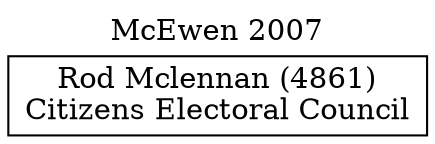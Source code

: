 // House preference flow
digraph "Rod Mclennan (4861)_McEwen_2007" {
	graph [label="McEwen 2007" labelloc=t mclimit=10]
	node [shape=box]
	"Rod Mclennan (4861)" [label="Rod Mclennan (4861)
Citizens Electoral Council"]
}
